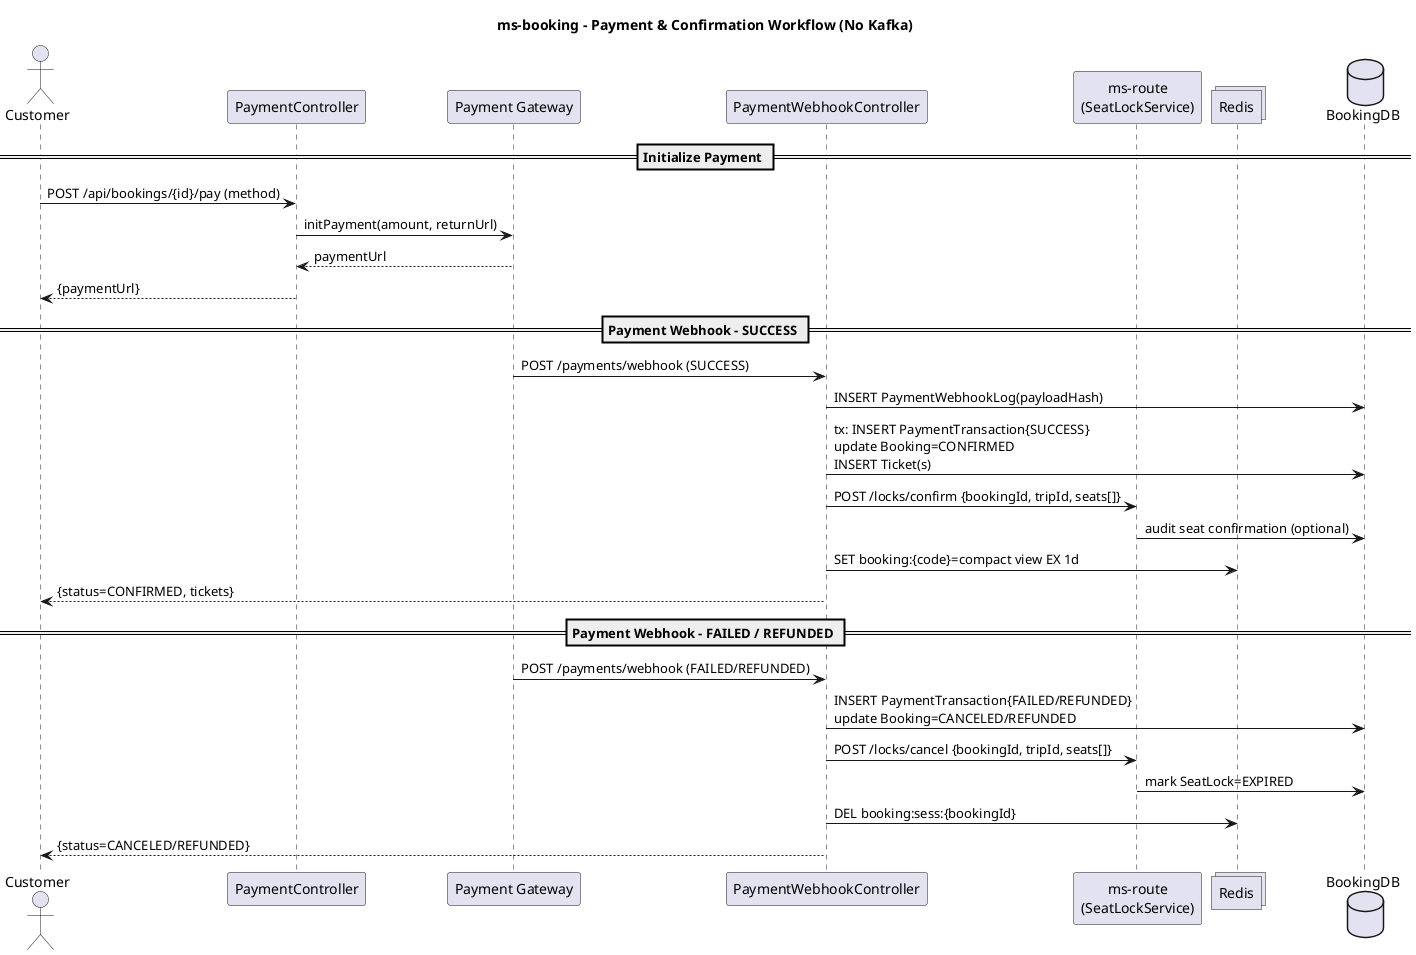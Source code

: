 @startuml
title ms-booking – Payment & Confirmation Workflow (No Kafka)

actor Customer
participant "PaymentController" as PAY_API
participant "Payment Gateway" as GATEWAY
participant "PaymentWebhookController" as WEBHOOK
participant "ms-route\n(SeatLockService)" as ROUTE
collections "Redis" as REDIS
database "BookingDB" as BOOKDB

== Initialize Payment ==
Customer -> PAY_API : POST /api/bookings/{id}/pay (method)
PAY_API -> GATEWAY : initPayment(amount, returnUrl)
GATEWAY --> PAY_API : paymentUrl
PAY_API --> Customer : {paymentUrl}

== Payment Webhook – SUCCESS ==
GATEWAY -> WEBHOOK : POST /payments/webhook (SUCCESS)
WEBHOOK -> BOOKDB : INSERT PaymentWebhookLog(payloadHash)
WEBHOOK -> BOOKDB : tx: INSERT PaymentTransaction{SUCCESS}\nupdate Booking=CONFIRMED\nINSERT Ticket(s)
WEBHOOK -> ROUTE : POST /locks/confirm {bookingId, tripId, seats[]}
ROUTE -> BOOKDB : audit seat confirmation (optional)
WEBHOOK -> REDIS : SET booking:{code}=compact view EX 1d
WEBHOOK --> Customer : {status=CONFIRMED, tickets}

== Payment Webhook – FAILED / REFUNDED ==
GATEWAY -> WEBHOOK : POST /payments/webhook (FAILED/REFUNDED)
WEBHOOK -> BOOKDB : INSERT PaymentTransaction{FAILED/REFUNDED}\nupdate Booking=CANCELED/REFUNDED
WEBHOOK -> ROUTE : POST /locks/cancel {bookingId, tripId, seats[]}
ROUTE -> BOOKDB : mark SeatLock=EXPIRED
WEBHOOK -> REDIS : DEL booking:sess:{bookingId}
WEBHOOK --> Customer : {status=CANCELED/REFUNDED}
@enduml

